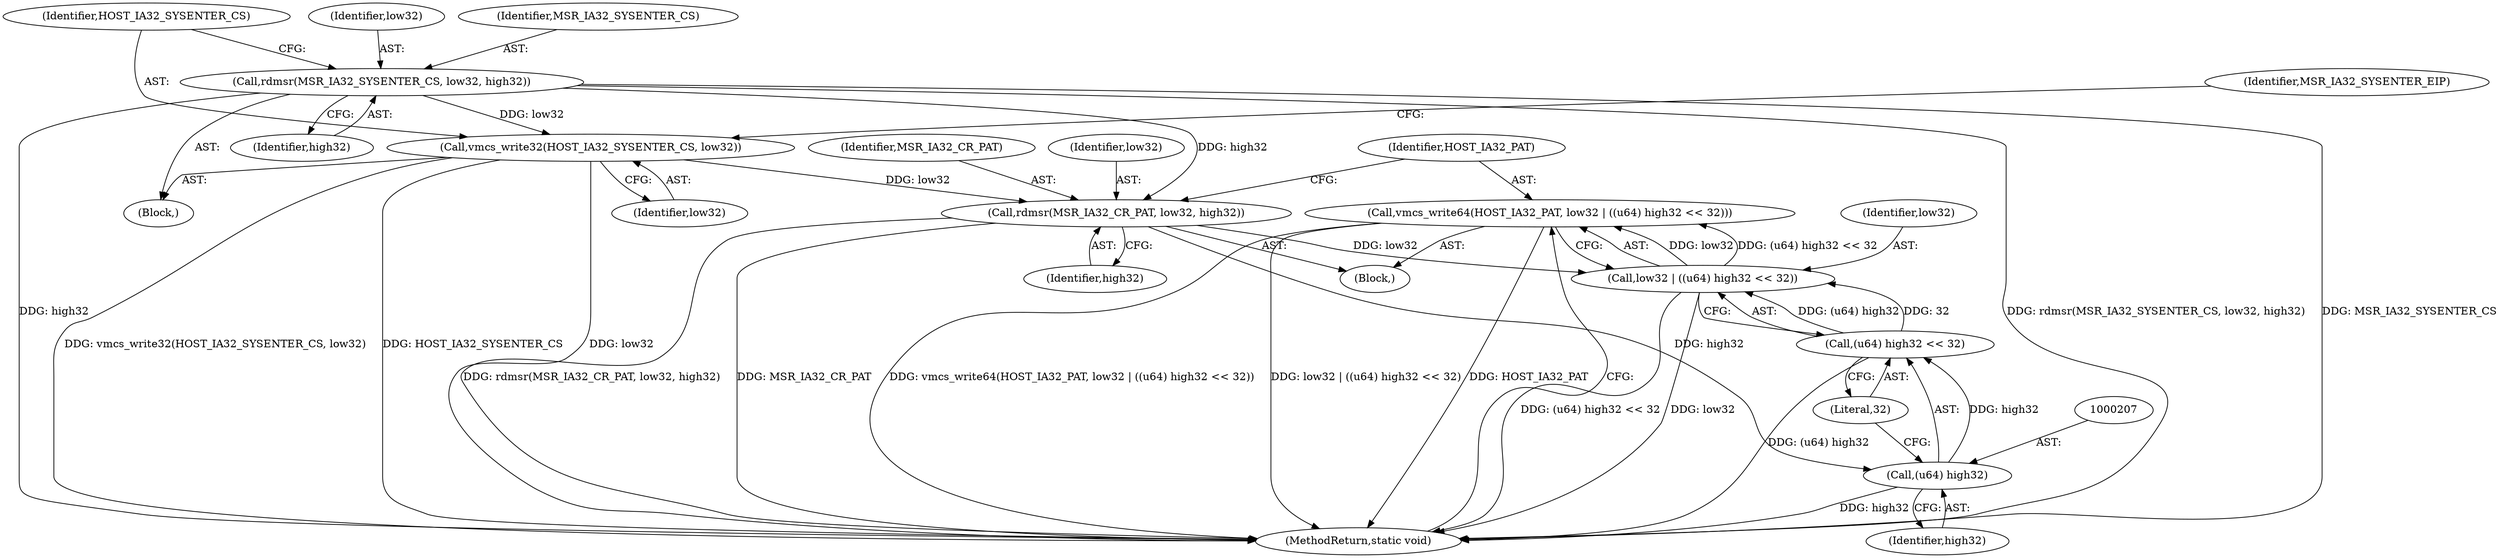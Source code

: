digraph "0_linux_d974baa398f34393db76be45f7d4d04fbdbb4a0a@API" {
"1000201" [label="(Call,vmcs_write64(HOST_IA32_PAT, low32 | ((u64) high32 << 32)))"];
"1000203" [label="(Call,low32 | ((u64) high32 << 32))"];
"1000197" [label="(Call,rdmsr(MSR_IA32_CR_PAT, low32, high32))"];
"1000181" [label="(Call,vmcs_write32(HOST_IA32_SYSENTER_CS, low32))"];
"1000177" [label="(Call,rdmsr(MSR_IA32_SYSENTER_CS, low32, high32))"];
"1000205" [label="(Call,(u64) high32 << 32)"];
"1000206" [label="(Call,(u64) high32)"];
"1000205" [label="(Call,(u64) high32 << 32)"];
"1000198" [label="(Identifier,MSR_IA32_CR_PAT)"];
"1000178" [label="(Identifier,MSR_IA32_SYSENTER_CS)"];
"1000203" [label="(Call,low32 | ((u64) high32 << 32))"];
"1000182" [label="(Identifier,HOST_IA32_SYSENTER_CS)"];
"1000209" [label="(Literal,32)"];
"1000181" [label="(Call,vmcs_write32(HOST_IA32_SYSENTER_CS, low32))"];
"1000204" [label="(Identifier,low32)"];
"1000196" [label="(Block,)"];
"1000199" [label="(Identifier,low32)"];
"1000177" [label="(Call,rdmsr(MSR_IA32_SYSENTER_CS, low32, high32))"];
"1000201" [label="(Call,vmcs_write64(HOST_IA32_PAT, low32 | ((u64) high32 << 32)))"];
"1000180" [label="(Identifier,high32)"];
"1000115" [label="(Block,)"];
"1000197" [label="(Call,rdmsr(MSR_IA32_CR_PAT, low32, high32))"];
"1000210" [label="(MethodReturn,static void)"];
"1000202" [label="(Identifier,HOST_IA32_PAT)"];
"1000208" [label="(Identifier,high32)"];
"1000185" [label="(Identifier,MSR_IA32_SYSENTER_EIP)"];
"1000206" [label="(Call,(u64) high32)"];
"1000179" [label="(Identifier,low32)"];
"1000200" [label="(Identifier,high32)"];
"1000183" [label="(Identifier,low32)"];
"1000201" -> "1000196"  [label="AST: "];
"1000201" -> "1000203"  [label="CFG: "];
"1000202" -> "1000201"  [label="AST: "];
"1000203" -> "1000201"  [label="AST: "];
"1000210" -> "1000201"  [label="CFG: "];
"1000201" -> "1000210"  [label="DDG: vmcs_write64(HOST_IA32_PAT, low32 | ((u64) high32 << 32))"];
"1000201" -> "1000210"  [label="DDG: low32 | ((u64) high32 << 32)"];
"1000201" -> "1000210"  [label="DDG: HOST_IA32_PAT"];
"1000203" -> "1000201"  [label="DDG: low32"];
"1000203" -> "1000201"  [label="DDG: (u64) high32 << 32"];
"1000203" -> "1000205"  [label="CFG: "];
"1000204" -> "1000203"  [label="AST: "];
"1000205" -> "1000203"  [label="AST: "];
"1000203" -> "1000210"  [label="DDG: (u64) high32 << 32"];
"1000203" -> "1000210"  [label="DDG: low32"];
"1000197" -> "1000203"  [label="DDG: low32"];
"1000205" -> "1000203"  [label="DDG: (u64) high32"];
"1000205" -> "1000203"  [label="DDG: 32"];
"1000197" -> "1000196"  [label="AST: "];
"1000197" -> "1000200"  [label="CFG: "];
"1000198" -> "1000197"  [label="AST: "];
"1000199" -> "1000197"  [label="AST: "];
"1000200" -> "1000197"  [label="AST: "];
"1000202" -> "1000197"  [label="CFG: "];
"1000197" -> "1000210"  [label="DDG: rdmsr(MSR_IA32_CR_PAT, low32, high32)"];
"1000197" -> "1000210"  [label="DDG: MSR_IA32_CR_PAT"];
"1000181" -> "1000197"  [label="DDG: low32"];
"1000177" -> "1000197"  [label="DDG: high32"];
"1000197" -> "1000206"  [label="DDG: high32"];
"1000181" -> "1000115"  [label="AST: "];
"1000181" -> "1000183"  [label="CFG: "];
"1000182" -> "1000181"  [label="AST: "];
"1000183" -> "1000181"  [label="AST: "];
"1000185" -> "1000181"  [label="CFG: "];
"1000181" -> "1000210"  [label="DDG: vmcs_write32(HOST_IA32_SYSENTER_CS, low32)"];
"1000181" -> "1000210"  [label="DDG: HOST_IA32_SYSENTER_CS"];
"1000181" -> "1000210"  [label="DDG: low32"];
"1000177" -> "1000181"  [label="DDG: low32"];
"1000177" -> "1000115"  [label="AST: "];
"1000177" -> "1000180"  [label="CFG: "];
"1000178" -> "1000177"  [label="AST: "];
"1000179" -> "1000177"  [label="AST: "];
"1000180" -> "1000177"  [label="AST: "];
"1000182" -> "1000177"  [label="CFG: "];
"1000177" -> "1000210"  [label="DDG: rdmsr(MSR_IA32_SYSENTER_CS, low32, high32)"];
"1000177" -> "1000210"  [label="DDG: MSR_IA32_SYSENTER_CS"];
"1000177" -> "1000210"  [label="DDG: high32"];
"1000205" -> "1000209"  [label="CFG: "];
"1000206" -> "1000205"  [label="AST: "];
"1000209" -> "1000205"  [label="AST: "];
"1000205" -> "1000210"  [label="DDG: (u64) high32"];
"1000206" -> "1000205"  [label="DDG: high32"];
"1000206" -> "1000208"  [label="CFG: "];
"1000207" -> "1000206"  [label="AST: "];
"1000208" -> "1000206"  [label="AST: "];
"1000209" -> "1000206"  [label="CFG: "];
"1000206" -> "1000210"  [label="DDG: high32"];
}
